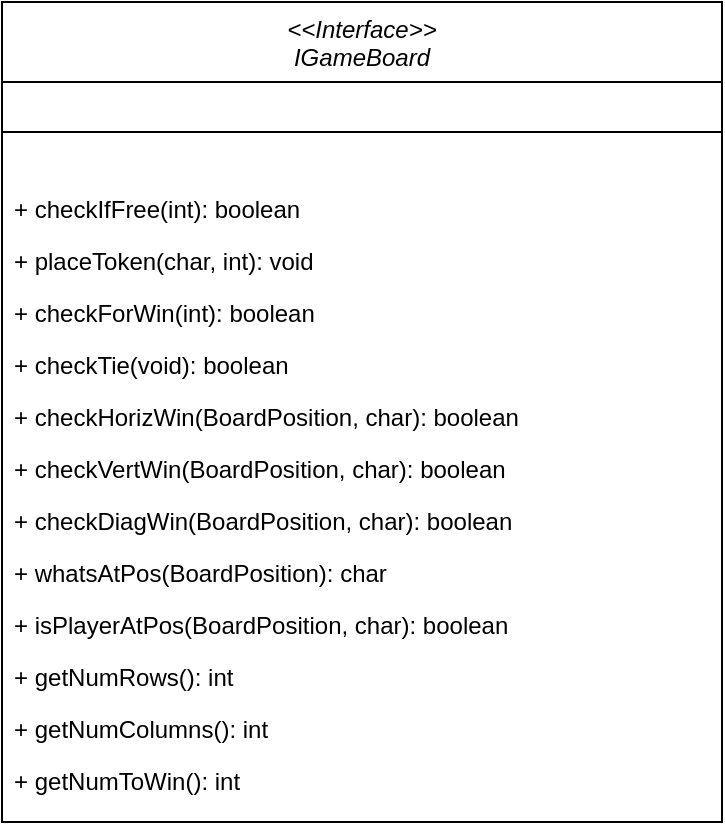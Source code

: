 <mxfile version="17.1.0" type="device"><diagram id="C5RBs43oDa-KdzZeNtuy" name="Page-1"><mxGraphModel dx="780" dy="1055" grid="1" gridSize="10" guides="1" tooltips="1" connect="1" arrows="1" fold="1" page="1" pageScale="1" pageWidth="827" pageHeight="1169" math="0" shadow="0"><root><mxCell id="WIyWlLk6GJQsqaUBKTNV-0"/><mxCell id="WIyWlLk6GJQsqaUBKTNV-1" parent="WIyWlLk6GJQsqaUBKTNV-0"/><mxCell id="zkfFHV4jXpPFQw0GAbJ--0" value="&lt;&lt;Interface&gt;&gt;&#10;IGameBoard" style="swimlane;fontStyle=2;align=center;verticalAlign=top;childLayout=stackLayout;horizontal=1;startSize=40;horizontalStack=0;resizeParent=1;resizeLast=0;collapsible=1;marginBottom=0;rounded=0;shadow=0;strokeWidth=1;" parent="WIyWlLk6GJQsqaUBKTNV-1" vertex="1"><mxGeometry x="220" y="90" width="360" height="410" as="geometry"><mxRectangle x="230" y="140" width="160" height="26" as="alternateBounds"/></mxGeometry></mxCell><mxCell id="zkfFHV4jXpPFQw0GAbJ--4" value="" style="line;html=1;strokeWidth=1;align=left;verticalAlign=middle;spacingTop=-1;spacingLeft=3;spacingRight=3;rotatable=0;labelPosition=right;points=[];portConstraint=eastwest;" parent="zkfFHV4jXpPFQw0GAbJ--0" vertex="1"><mxGeometry y="40" width="360" height="50" as="geometry"/></mxCell><mxCell id="JKIy2LD3-ABUMRA_N6zc-0" value="+ checkIfFree(int): boolean" style="text;align=left;verticalAlign=top;spacingLeft=4;spacingRight=4;overflow=hidden;rotatable=0;points=[[0,0.5],[1,0.5]];portConstraint=eastwest;" parent="zkfFHV4jXpPFQw0GAbJ--0" vertex="1"><mxGeometry y="90" width="360" height="26" as="geometry"/></mxCell><mxCell id="atVOiTnJEYkTUbXKaowa-4" value="+ placeToken(char, int): void" style="text;align=left;verticalAlign=top;spacingLeft=4;spacingRight=4;overflow=hidden;rotatable=0;points=[[0,0.5],[1,0.5]];portConstraint=eastwest;" parent="zkfFHV4jXpPFQw0GAbJ--0" vertex="1"><mxGeometry y="116" width="360" height="26" as="geometry"/></mxCell><mxCell id="atVOiTnJEYkTUbXKaowa-5" value="+ checkForWin(int): boolean" style="text;align=left;verticalAlign=top;spacingLeft=4;spacingRight=4;overflow=hidden;rotatable=0;points=[[0,0.5],[1,0.5]];portConstraint=eastwest;" parent="zkfFHV4jXpPFQw0GAbJ--0" vertex="1"><mxGeometry y="142" width="360" height="26" as="geometry"/></mxCell><mxCell id="atVOiTnJEYkTUbXKaowa-6" value="+ checkTie(void): boolean" style="text;align=left;verticalAlign=top;spacingLeft=4;spacingRight=4;overflow=hidden;rotatable=0;points=[[0,0.5],[1,0.5]];portConstraint=eastwest;" parent="zkfFHV4jXpPFQw0GAbJ--0" vertex="1"><mxGeometry y="168" width="360" height="26" as="geometry"/></mxCell><mxCell id="atVOiTnJEYkTUbXKaowa-7" value="+ checkHorizWin(BoardPosition, char): boolean" style="text;align=left;verticalAlign=top;spacingLeft=4;spacingRight=4;overflow=hidden;rotatable=0;points=[[0,0.5],[1,0.5]];portConstraint=eastwest;" parent="zkfFHV4jXpPFQw0GAbJ--0" vertex="1"><mxGeometry y="194" width="360" height="26" as="geometry"/></mxCell><mxCell id="atVOiTnJEYkTUbXKaowa-8" value="+ checkVertWin(BoardPosition, char): boolean" style="text;align=left;verticalAlign=top;spacingLeft=4;spacingRight=4;overflow=hidden;rotatable=0;points=[[0,0.5],[1,0.5]];portConstraint=eastwest;" parent="zkfFHV4jXpPFQw0GAbJ--0" vertex="1"><mxGeometry y="220" width="360" height="26" as="geometry"/></mxCell><mxCell id="atVOiTnJEYkTUbXKaowa-9" value="+ checkDiagWin(BoardPosition, char): boolean" style="text;align=left;verticalAlign=top;spacingLeft=4;spacingRight=4;overflow=hidden;rotatable=0;points=[[0,0.5],[1,0.5]];portConstraint=eastwest;" parent="zkfFHV4jXpPFQw0GAbJ--0" vertex="1"><mxGeometry y="246" width="360" height="26" as="geometry"/></mxCell><mxCell id="atVOiTnJEYkTUbXKaowa-10" value="+ whatsAtPos(BoardPosition): char" style="text;align=left;verticalAlign=top;spacingLeft=4;spacingRight=4;overflow=hidden;rotatable=0;points=[[0,0.5],[1,0.5]];portConstraint=eastwest;" parent="zkfFHV4jXpPFQw0GAbJ--0" vertex="1"><mxGeometry y="272" width="360" height="26" as="geometry"/></mxCell><mxCell id="atVOiTnJEYkTUbXKaowa-11" value="+ isPlayerAtPos(BoardPosition, char): boolean" style="text;align=left;verticalAlign=top;spacingLeft=4;spacingRight=4;overflow=hidden;rotatable=0;points=[[0,0.5],[1,0.5]];portConstraint=eastwest;" parent="zkfFHV4jXpPFQw0GAbJ--0" vertex="1"><mxGeometry y="298" width="360" height="26" as="geometry"/></mxCell><mxCell id="atVOiTnJEYkTUbXKaowa-12" value="+ getNumRows(): int" style="text;align=left;verticalAlign=top;spacingLeft=4;spacingRight=4;overflow=hidden;rotatable=0;points=[[0,0.5],[1,0.5]];portConstraint=eastwest;" parent="zkfFHV4jXpPFQw0GAbJ--0" vertex="1"><mxGeometry y="324" width="360" height="26" as="geometry"/></mxCell><mxCell id="7sFfotuo05dqP8-hzEcN-1" value="+ getNumColumns(): int" style="text;align=left;verticalAlign=top;spacingLeft=4;spacingRight=4;overflow=hidden;rotatable=0;points=[[0,0.5],[1,0.5]];portConstraint=eastwest;" parent="zkfFHV4jXpPFQw0GAbJ--0" vertex="1"><mxGeometry y="350" width="360" height="26" as="geometry"/></mxCell><mxCell id="7sFfotuo05dqP8-hzEcN-2" value="+ getNumToWin(): int" style="text;align=left;verticalAlign=top;spacingLeft=4;spacingRight=4;overflow=hidden;rotatable=0;points=[[0,0.5],[1,0.5]];portConstraint=eastwest;" parent="zkfFHV4jXpPFQw0GAbJ--0" vertex="1"><mxGeometry y="376" width="360" height="26" as="geometry"/></mxCell></root></mxGraphModel></diagram></mxfile>